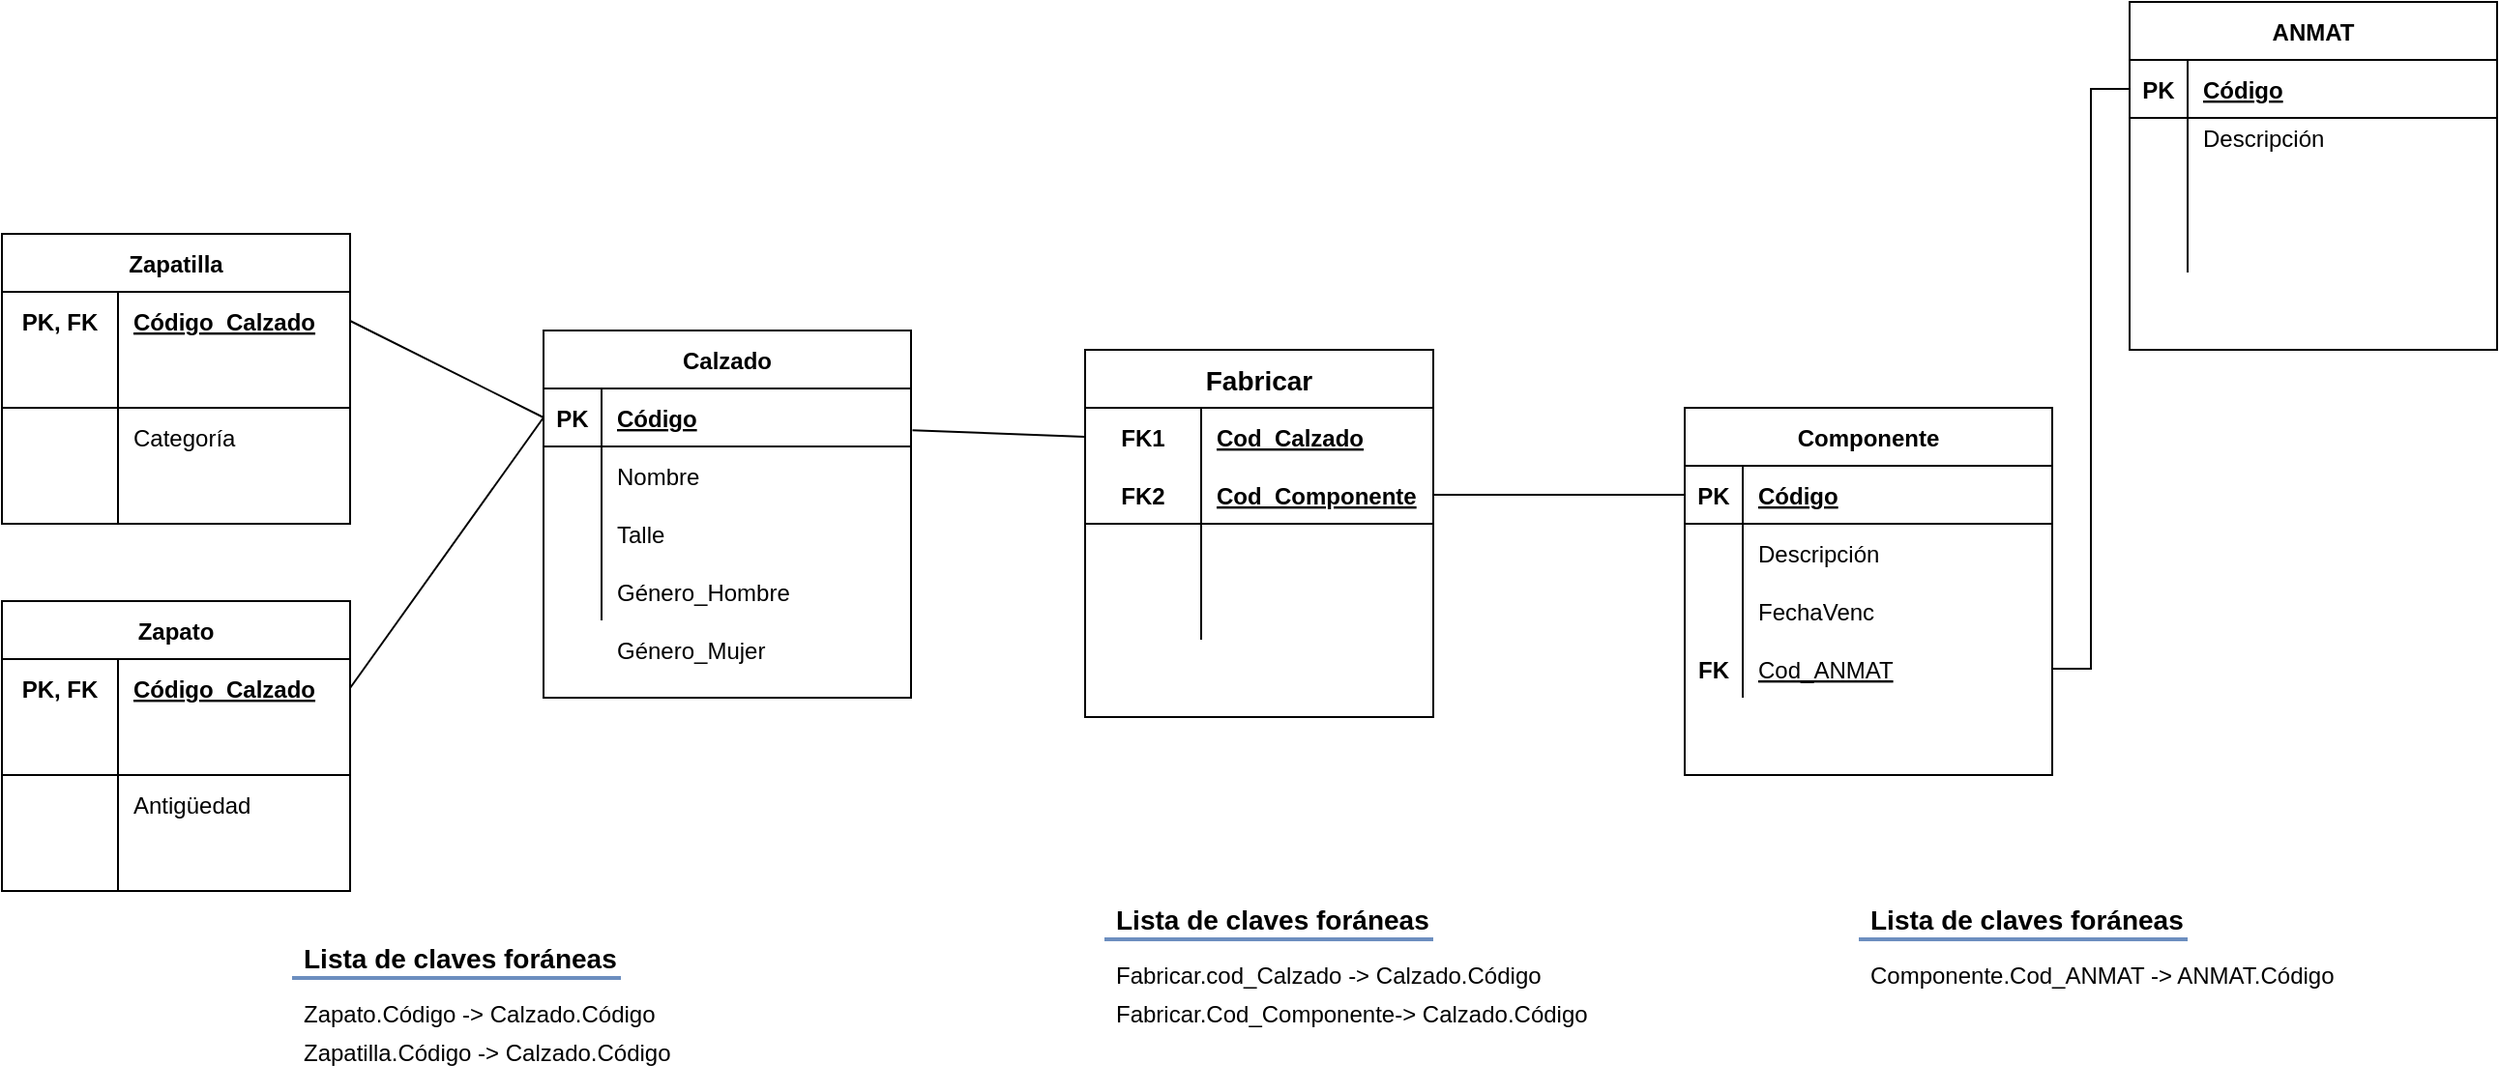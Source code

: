 <mxfile version="20.2.7" type="github">
  <diagram id="R2lEEEUBdFMjLlhIrx00" name="Page-1">
    <mxGraphModel dx="2347" dy="1902" grid="1" gridSize="10" guides="1" tooltips="1" connect="1" arrows="1" fold="1" page="1" pageScale="1" pageWidth="850" pageHeight="1100" math="0" shadow="0" extFonts="Permanent Marker^https://fonts.googleapis.com/css?family=Permanent+Marker">
      <root>
        <mxCell id="0" />
        <mxCell id="1" parent="0" />
        <mxCell id="0xZPtK9EtFl4dpus5Aa1-1" value="Calzado" style="shape=table;startSize=30;container=1;collapsible=1;childLayout=tableLayout;fixedRows=1;rowLines=0;fontStyle=1;align=center;resizeLast=1;" vertex="1" parent="1">
          <mxGeometry x="100" y="80" width="190" height="190" as="geometry">
            <mxRectangle x="100" y="80" width="90" height="30" as="alternateBounds" />
          </mxGeometry>
        </mxCell>
        <mxCell id="0xZPtK9EtFl4dpus5Aa1-2" value="" style="shape=tableRow;horizontal=0;startSize=0;swimlaneHead=0;swimlaneBody=0;fillColor=none;collapsible=0;dropTarget=0;points=[[0,0.5],[1,0.5]];portConstraint=eastwest;top=0;left=0;right=0;bottom=1;" vertex="1" parent="0xZPtK9EtFl4dpus5Aa1-1">
          <mxGeometry y="30" width="190" height="30" as="geometry" />
        </mxCell>
        <mxCell id="0xZPtK9EtFl4dpus5Aa1-3" value="PK" style="shape=partialRectangle;connectable=0;fillColor=none;top=0;left=0;bottom=0;right=0;fontStyle=1;overflow=hidden;" vertex="1" parent="0xZPtK9EtFl4dpus5Aa1-2">
          <mxGeometry width="30" height="30" as="geometry">
            <mxRectangle width="30" height="30" as="alternateBounds" />
          </mxGeometry>
        </mxCell>
        <mxCell id="0xZPtK9EtFl4dpus5Aa1-4" value="Código" style="shape=partialRectangle;connectable=0;fillColor=none;top=0;left=0;bottom=0;right=0;align=left;spacingLeft=6;fontStyle=5;overflow=hidden;" vertex="1" parent="0xZPtK9EtFl4dpus5Aa1-2">
          <mxGeometry x="30" width="160" height="30" as="geometry">
            <mxRectangle width="160" height="30" as="alternateBounds" />
          </mxGeometry>
        </mxCell>
        <mxCell id="0xZPtK9EtFl4dpus5Aa1-5" value="" style="shape=tableRow;horizontal=0;startSize=0;swimlaneHead=0;swimlaneBody=0;fillColor=none;collapsible=0;dropTarget=0;points=[[0,0.5],[1,0.5]];portConstraint=eastwest;top=0;left=0;right=0;bottom=0;" vertex="1" parent="0xZPtK9EtFl4dpus5Aa1-1">
          <mxGeometry y="60" width="190" height="30" as="geometry" />
        </mxCell>
        <mxCell id="0xZPtK9EtFl4dpus5Aa1-6" value="" style="shape=partialRectangle;connectable=0;fillColor=none;top=0;left=0;bottom=0;right=0;editable=1;overflow=hidden;" vertex="1" parent="0xZPtK9EtFl4dpus5Aa1-5">
          <mxGeometry width="30" height="30" as="geometry">
            <mxRectangle width="30" height="30" as="alternateBounds" />
          </mxGeometry>
        </mxCell>
        <mxCell id="0xZPtK9EtFl4dpus5Aa1-7" value="Nombre" style="shape=partialRectangle;connectable=0;fillColor=none;top=0;left=0;bottom=0;right=0;align=left;spacingLeft=6;overflow=hidden;" vertex="1" parent="0xZPtK9EtFl4dpus5Aa1-5">
          <mxGeometry x="30" width="160" height="30" as="geometry">
            <mxRectangle width="160" height="30" as="alternateBounds" />
          </mxGeometry>
        </mxCell>
        <mxCell id="0xZPtK9EtFl4dpus5Aa1-8" value="" style="shape=tableRow;horizontal=0;startSize=0;swimlaneHead=0;swimlaneBody=0;fillColor=none;collapsible=0;dropTarget=0;points=[[0,0.5],[1,0.5]];portConstraint=eastwest;top=0;left=0;right=0;bottom=0;" vertex="1" parent="0xZPtK9EtFl4dpus5Aa1-1">
          <mxGeometry y="90" width="190" height="30" as="geometry" />
        </mxCell>
        <mxCell id="0xZPtK9EtFl4dpus5Aa1-9" value="" style="shape=partialRectangle;connectable=0;fillColor=none;top=0;left=0;bottom=0;right=0;editable=1;overflow=hidden;" vertex="1" parent="0xZPtK9EtFl4dpus5Aa1-8">
          <mxGeometry width="30" height="30" as="geometry">
            <mxRectangle width="30" height="30" as="alternateBounds" />
          </mxGeometry>
        </mxCell>
        <mxCell id="0xZPtK9EtFl4dpus5Aa1-10" value="Talle" style="shape=partialRectangle;connectable=0;fillColor=none;top=0;left=0;bottom=0;right=0;align=left;spacingLeft=6;overflow=hidden;" vertex="1" parent="0xZPtK9EtFl4dpus5Aa1-8">
          <mxGeometry x="30" width="160" height="30" as="geometry">
            <mxRectangle width="160" height="30" as="alternateBounds" />
          </mxGeometry>
        </mxCell>
        <mxCell id="0xZPtK9EtFl4dpus5Aa1-11" value="" style="shape=tableRow;horizontal=0;startSize=0;swimlaneHead=0;swimlaneBody=0;fillColor=none;collapsible=0;dropTarget=0;points=[[0,0.5],[1,0.5]];portConstraint=eastwest;top=0;left=0;right=0;bottom=0;" vertex="1" parent="0xZPtK9EtFl4dpus5Aa1-1">
          <mxGeometry y="120" width="190" height="30" as="geometry" />
        </mxCell>
        <mxCell id="0xZPtK9EtFl4dpus5Aa1-12" value="" style="shape=partialRectangle;connectable=0;fillColor=none;top=0;left=0;bottom=0;right=0;editable=1;overflow=hidden;" vertex="1" parent="0xZPtK9EtFl4dpus5Aa1-11">
          <mxGeometry width="30" height="30" as="geometry">
            <mxRectangle width="30" height="30" as="alternateBounds" />
          </mxGeometry>
        </mxCell>
        <mxCell id="0xZPtK9EtFl4dpus5Aa1-13" value="Género_Hombre" style="shape=partialRectangle;connectable=0;fillColor=none;top=0;left=0;bottom=0;right=0;align=left;spacingLeft=6;overflow=hidden;" vertex="1" parent="0xZPtK9EtFl4dpus5Aa1-11">
          <mxGeometry x="30" width="160" height="30" as="geometry">
            <mxRectangle width="160" height="30" as="alternateBounds" />
          </mxGeometry>
        </mxCell>
        <mxCell id="0xZPtK9EtFl4dpus5Aa1-14" value="Género_Mujer" style="shape=partialRectangle;connectable=0;fillColor=none;top=0;left=0;bottom=0;right=0;align=left;spacingLeft=6;overflow=hidden;" vertex="1" parent="1">
          <mxGeometry x="130" y="230" width="160" height="30" as="geometry">
            <mxRectangle width="160" height="30" as="alternateBounds" />
          </mxGeometry>
        </mxCell>
        <mxCell id="0xZPtK9EtFl4dpus5Aa1-15" value="Zapato" style="shape=table;startSize=30;container=1;collapsible=1;childLayout=tableLayout;fixedRows=1;rowLines=0;fontStyle=1;align=center;resizeLast=1;" vertex="1" parent="1">
          <mxGeometry x="-180" y="220" width="180" height="150" as="geometry" />
        </mxCell>
        <mxCell id="0xZPtK9EtFl4dpus5Aa1-16" value="" style="shape=tableRow;horizontal=0;startSize=0;swimlaneHead=0;swimlaneBody=0;fillColor=none;collapsible=0;dropTarget=0;points=[[0,0.5],[1,0.5]];portConstraint=eastwest;top=0;left=0;right=0;bottom=0;" vertex="1" parent="0xZPtK9EtFl4dpus5Aa1-15">
          <mxGeometry y="30" width="180" height="30" as="geometry" />
        </mxCell>
        <mxCell id="0xZPtK9EtFl4dpus5Aa1-17" value="PK, FK" style="shape=partialRectangle;connectable=0;fillColor=none;top=0;left=0;bottom=0;right=0;fontStyle=1;overflow=hidden;" vertex="1" parent="0xZPtK9EtFl4dpus5Aa1-16">
          <mxGeometry width="60" height="30" as="geometry">
            <mxRectangle width="60" height="30" as="alternateBounds" />
          </mxGeometry>
        </mxCell>
        <mxCell id="0xZPtK9EtFl4dpus5Aa1-18" value="Código_Calzado" style="shape=partialRectangle;connectable=0;fillColor=none;top=0;left=0;bottom=0;right=0;align=left;spacingLeft=6;fontStyle=5;overflow=hidden;" vertex="1" parent="0xZPtK9EtFl4dpus5Aa1-16">
          <mxGeometry x="60" width="120" height="30" as="geometry">
            <mxRectangle width="120" height="30" as="alternateBounds" />
          </mxGeometry>
        </mxCell>
        <mxCell id="0xZPtK9EtFl4dpus5Aa1-19" value="" style="shape=tableRow;horizontal=0;startSize=0;swimlaneHead=0;swimlaneBody=0;fillColor=none;collapsible=0;dropTarget=0;points=[[0,0.5],[1,0.5]];portConstraint=eastwest;top=0;left=0;right=0;bottom=1;" vertex="1" parent="0xZPtK9EtFl4dpus5Aa1-15">
          <mxGeometry y="60" width="180" height="30" as="geometry" />
        </mxCell>
        <mxCell id="0xZPtK9EtFl4dpus5Aa1-20" value="" style="shape=partialRectangle;connectable=0;fillColor=none;top=0;left=0;bottom=0;right=0;fontStyle=1;overflow=hidden;" vertex="1" parent="0xZPtK9EtFl4dpus5Aa1-19">
          <mxGeometry width="60" height="30" as="geometry">
            <mxRectangle width="60" height="30" as="alternateBounds" />
          </mxGeometry>
        </mxCell>
        <mxCell id="0xZPtK9EtFl4dpus5Aa1-21" value="" style="shape=partialRectangle;connectable=0;fillColor=none;top=0;left=0;bottom=0;right=0;align=left;spacingLeft=6;fontStyle=5;overflow=hidden;" vertex="1" parent="0xZPtK9EtFl4dpus5Aa1-19">
          <mxGeometry x="60" width="120" height="30" as="geometry">
            <mxRectangle width="120" height="30" as="alternateBounds" />
          </mxGeometry>
        </mxCell>
        <mxCell id="0xZPtK9EtFl4dpus5Aa1-22" value="" style="shape=tableRow;horizontal=0;startSize=0;swimlaneHead=0;swimlaneBody=0;fillColor=none;collapsible=0;dropTarget=0;points=[[0,0.5],[1,0.5]];portConstraint=eastwest;top=0;left=0;right=0;bottom=0;" vertex="1" parent="0xZPtK9EtFl4dpus5Aa1-15">
          <mxGeometry y="90" width="180" height="30" as="geometry" />
        </mxCell>
        <mxCell id="0xZPtK9EtFl4dpus5Aa1-23" value="" style="shape=partialRectangle;connectable=0;fillColor=none;top=0;left=0;bottom=0;right=0;editable=1;overflow=hidden;" vertex="1" parent="0xZPtK9EtFl4dpus5Aa1-22">
          <mxGeometry width="60" height="30" as="geometry">
            <mxRectangle width="60" height="30" as="alternateBounds" />
          </mxGeometry>
        </mxCell>
        <mxCell id="0xZPtK9EtFl4dpus5Aa1-24" value="Antigüedad" style="shape=partialRectangle;connectable=0;fillColor=none;top=0;left=0;bottom=0;right=0;align=left;spacingLeft=6;overflow=hidden;" vertex="1" parent="0xZPtK9EtFl4dpus5Aa1-22">
          <mxGeometry x="60" width="120" height="30" as="geometry">
            <mxRectangle width="120" height="30" as="alternateBounds" />
          </mxGeometry>
        </mxCell>
        <mxCell id="0xZPtK9EtFl4dpus5Aa1-25" value="" style="shape=tableRow;horizontal=0;startSize=0;swimlaneHead=0;swimlaneBody=0;fillColor=none;collapsible=0;dropTarget=0;points=[[0,0.5],[1,0.5]];portConstraint=eastwest;top=0;left=0;right=0;bottom=0;" vertex="1" parent="0xZPtK9EtFl4dpus5Aa1-15">
          <mxGeometry y="120" width="180" height="30" as="geometry" />
        </mxCell>
        <mxCell id="0xZPtK9EtFl4dpus5Aa1-26" value="" style="shape=partialRectangle;connectable=0;fillColor=none;top=0;left=0;bottom=0;right=0;editable=1;overflow=hidden;" vertex="1" parent="0xZPtK9EtFl4dpus5Aa1-25">
          <mxGeometry width="60" height="30" as="geometry">
            <mxRectangle width="60" height="30" as="alternateBounds" />
          </mxGeometry>
        </mxCell>
        <mxCell id="0xZPtK9EtFl4dpus5Aa1-27" value="" style="shape=partialRectangle;connectable=0;fillColor=none;top=0;left=0;bottom=0;right=0;align=left;spacingLeft=6;overflow=hidden;" vertex="1" parent="0xZPtK9EtFl4dpus5Aa1-25">
          <mxGeometry x="60" width="120" height="30" as="geometry">
            <mxRectangle width="120" height="30" as="alternateBounds" />
          </mxGeometry>
        </mxCell>
        <mxCell id="0xZPtK9EtFl4dpus5Aa1-28" value="Zapatilla" style="shape=table;startSize=30;container=1;collapsible=1;childLayout=tableLayout;fixedRows=1;rowLines=0;fontStyle=1;align=center;resizeLast=1;" vertex="1" parent="1">
          <mxGeometry x="-180" y="30" width="180" height="150" as="geometry" />
        </mxCell>
        <mxCell id="0xZPtK9EtFl4dpus5Aa1-29" value="" style="shape=tableRow;horizontal=0;startSize=0;swimlaneHead=0;swimlaneBody=0;fillColor=none;collapsible=0;dropTarget=0;points=[[0,0.5],[1,0.5]];portConstraint=eastwest;top=0;left=0;right=0;bottom=0;" vertex="1" parent="0xZPtK9EtFl4dpus5Aa1-28">
          <mxGeometry y="30" width="180" height="30" as="geometry" />
        </mxCell>
        <mxCell id="0xZPtK9EtFl4dpus5Aa1-30" value="PK, FK" style="shape=partialRectangle;connectable=0;fillColor=none;top=0;left=0;bottom=0;right=0;fontStyle=1;overflow=hidden;" vertex="1" parent="0xZPtK9EtFl4dpus5Aa1-29">
          <mxGeometry width="60" height="30" as="geometry">
            <mxRectangle width="60" height="30" as="alternateBounds" />
          </mxGeometry>
        </mxCell>
        <mxCell id="0xZPtK9EtFl4dpus5Aa1-31" value="Código_Calzado" style="shape=partialRectangle;connectable=0;fillColor=none;top=0;left=0;bottom=0;right=0;align=left;spacingLeft=6;fontStyle=5;overflow=hidden;" vertex="1" parent="0xZPtK9EtFl4dpus5Aa1-29">
          <mxGeometry x="60" width="120" height="30" as="geometry">
            <mxRectangle width="120" height="30" as="alternateBounds" />
          </mxGeometry>
        </mxCell>
        <mxCell id="0xZPtK9EtFl4dpus5Aa1-32" value="" style="shape=tableRow;horizontal=0;startSize=0;swimlaneHead=0;swimlaneBody=0;fillColor=none;collapsible=0;dropTarget=0;points=[[0,0.5],[1,0.5]];portConstraint=eastwest;top=0;left=0;right=0;bottom=1;" vertex="1" parent="0xZPtK9EtFl4dpus5Aa1-28">
          <mxGeometry y="60" width="180" height="30" as="geometry" />
        </mxCell>
        <mxCell id="0xZPtK9EtFl4dpus5Aa1-33" value="" style="shape=partialRectangle;connectable=0;fillColor=none;top=0;left=0;bottom=0;right=0;fontStyle=1;overflow=hidden;" vertex="1" parent="0xZPtK9EtFl4dpus5Aa1-32">
          <mxGeometry width="60" height="30" as="geometry">
            <mxRectangle width="60" height="30" as="alternateBounds" />
          </mxGeometry>
        </mxCell>
        <mxCell id="0xZPtK9EtFl4dpus5Aa1-34" value="" style="shape=partialRectangle;connectable=0;fillColor=none;top=0;left=0;bottom=0;right=0;align=left;spacingLeft=6;fontStyle=5;overflow=hidden;" vertex="1" parent="0xZPtK9EtFl4dpus5Aa1-32">
          <mxGeometry x="60" width="120" height="30" as="geometry">
            <mxRectangle width="120" height="30" as="alternateBounds" />
          </mxGeometry>
        </mxCell>
        <mxCell id="0xZPtK9EtFl4dpus5Aa1-35" value="" style="shape=tableRow;horizontal=0;startSize=0;swimlaneHead=0;swimlaneBody=0;fillColor=none;collapsible=0;dropTarget=0;points=[[0,0.5],[1,0.5]];portConstraint=eastwest;top=0;left=0;right=0;bottom=0;" vertex="1" parent="0xZPtK9EtFl4dpus5Aa1-28">
          <mxGeometry y="90" width="180" height="30" as="geometry" />
        </mxCell>
        <mxCell id="0xZPtK9EtFl4dpus5Aa1-36" value="" style="shape=partialRectangle;connectable=0;fillColor=none;top=0;left=0;bottom=0;right=0;editable=1;overflow=hidden;" vertex="1" parent="0xZPtK9EtFl4dpus5Aa1-35">
          <mxGeometry width="60" height="30" as="geometry">
            <mxRectangle width="60" height="30" as="alternateBounds" />
          </mxGeometry>
        </mxCell>
        <mxCell id="0xZPtK9EtFl4dpus5Aa1-37" value="Categoría" style="shape=partialRectangle;connectable=0;fillColor=none;top=0;left=0;bottom=0;right=0;align=left;spacingLeft=6;overflow=hidden;" vertex="1" parent="0xZPtK9EtFl4dpus5Aa1-35">
          <mxGeometry x="60" width="120" height="30" as="geometry">
            <mxRectangle width="120" height="30" as="alternateBounds" />
          </mxGeometry>
        </mxCell>
        <mxCell id="0xZPtK9EtFl4dpus5Aa1-38" value="" style="shape=tableRow;horizontal=0;startSize=0;swimlaneHead=0;swimlaneBody=0;fillColor=none;collapsible=0;dropTarget=0;points=[[0,0.5],[1,0.5]];portConstraint=eastwest;top=0;left=0;right=0;bottom=0;" vertex="1" parent="0xZPtK9EtFl4dpus5Aa1-28">
          <mxGeometry y="120" width="180" height="30" as="geometry" />
        </mxCell>
        <mxCell id="0xZPtK9EtFl4dpus5Aa1-39" value="" style="shape=partialRectangle;connectable=0;fillColor=none;top=0;left=0;bottom=0;right=0;editable=1;overflow=hidden;" vertex="1" parent="0xZPtK9EtFl4dpus5Aa1-38">
          <mxGeometry width="60" height="30" as="geometry">
            <mxRectangle width="60" height="30" as="alternateBounds" />
          </mxGeometry>
        </mxCell>
        <mxCell id="0xZPtK9EtFl4dpus5Aa1-40" value="" style="shape=partialRectangle;connectable=0;fillColor=none;top=0;left=0;bottom=0;right=0;align=left;spacingLeft=6;overflow=hidden;" vertex="1" parent="0xZPtK9EtFl4dpus5Aa1-38">
          <mxGeometry x="60" width="120" height="30" as="geometry">
            <mxRectangle width="120" height="30" as="alternateBounds" />
          </mxGeometry>
        </mxCell>
        <mxCell id="0xZPtK9EtFl4dpus5Aa1-41" value="" style="endArrow=none;html=1;rounded=0;entryX=1;entryY=0.5;entryDx=0;entryDy=0;exitX=0;exitY=0.5;exitDx=0;exitDy=0;" edge="1" parent="1" source="0xZPtK9EtFl4dpus5Aa1-2" target="0xZPtK9EtFl4dpus5Aa1-29">
          <mxGeometry width="50" height="50" relative="1" as="geometry">
            <mxPoint x="30" y="380" as="sourcePoint" />
            <mxPoint x="80" y="330" as="targetPoint" />
          </mxGeometry>
        </mxCell>
        <mxCell id="0xZPtK9EtFl4dpus5Aa1-42" value="" style="endArrow=none;html=1;rounded=0;entryX=1;entryY=0.5;entryDx=0;entryDy=0;exitX=0;exitY=0.5;exitDx=0;exitDy=0;" edge="1" parent="1" source="0xZPtK9EtFl4dpus5Aa1-2" target="0xZPtK9EtFl4dpus5Aa1-16">
          <mxGeometry width="50" height="50" relative="1" as="geometry">
            <mxPoint x="110" y="135" as="sourcePoint" />
            <mxPoint x="10" y="175" as="targetPoint" />
          </mxGeometry>
        </mxCell>
        <mxCell id="0xZPtK9EtFl4dpus5Aa1-45" value="Lista de claves foráneas" style="text;strokeColor=none;fillColor=none;spacingLeft=4;spacingRight=4;overflow=hidden;rotatable=0;points=[[0,0.5],[1,0.5]];portConstraint=eastwest;fontSize=14;fontStyle=1" vertex="1" parent="1">
          <mxGeometry x="-30" y="390" width="175" height="30" as="geometry" />
        </mxCell>
        <mxCell id="0xZPtK9EtFl4dpus5Aa1-46" value="Zapato.Código -&gt; Calzado.Código" style="text;strokeColor=none;fillColor=none;spacingLeft=4;spacingRight=4;overflow=hidden;rotatable=0;points=[[0,0.5],[1,0.5]];portConstraint=eastwest;fontSize=12;" vertex="1" parent="1">
          <mxGeometry x="-30" y="420" width="200" height="30" as="geometry" />
        </mxCell>
        <mxCell id="0xZPtK9EtFl4dpus5Aa1-47" value="" style="line;strokeWidth=2;rotatable=0;dashed=0;labelPosition=right;align=left;verticalAlign=middle;spacingTop=0;spacingLeft=6;points=[];portConstraint=eastwest;fontSize=14;fillColor=#dae8fc;strokeColor=#6c8ebf;" vertex="1" parent="1">
          <mxGeometry x="-30" y="410" width="170" height="10" as="geometry" />
        </mxCell>
        <mxCell id="0xZPtK9EtFl4dpus5Aa1-48" value="Zapatilla.Código -&gt; Calzado.Código" style="text;strokeColor=none;fillColor=none;spacingLeft=4;spacingRight=4;overflow=hidden;rotatable=0;points=[[0,0.5],[1,0.5]];portConstraint=eastwest;fontSize=12;" vertex="1" parent="1">
          <mxGeometry x="-30" y="440" width="250" height="30" as="geometry" />
        </mxCell>
        <mxCell id="0xZPtK9EtFl4dpus5Aa1-49" value="Componente" style="shape=table;startSize=30;container=1;collapsible=1;childLayout=tableLayout;fixedRows=1;rowLines=0;fontStyle=1;align=center;resizeLast=1;" vertex="1" parent="1">
          <mxGeometry x="690" y="120" width="190" height="190" as="geometry">
            <mxRectangle x="100" y="80" width="90" height="30" as="alternateBounds" />
          </mxGeometry>
        </mxCell>
        <mxCell id="0xZPtK9EtFl4dpus5Aa1-50" value="" style="shape=tableRow;horizontal=0;startSize=0;swimlaneHead=0;swimlaneBody=0;fillColor=none;collapsible=0;dropTarget=0;points=[[0,0.5],[1,0.5]];portConstraint=eastwest;top=0;left=0;right=0;bottom=1;" vertex="1" parent="0xZPtK9EtFl4dpus5Aa1-49">
          <mxGeometry y="30" width="190" height="30" as="geometry" />
        </mxCell>
        <mxCell id="0xZPtK9EtFl4dpus5Aa1-51" value="PK" style="shape=partialRectangle;connectable=0;fillColor=none;top=0;left=0;bottom=0;right=0;fontStyle=1;overflow=hidden;" vertex="1" parent="0xZPtK9EtFl4dpus5Aa1-50">
          <mxGeometry width="30" height="30" as="geometry">
            <mxRectangle width="30" height="30" as="alternateBounds" />
          </mxGeometry>
        </mxCell>
        <mxCell id="0xZPtK9EtFl4dpus5Aa1-52" value="Código" style="shape=partialRectangle;connectable=0;fillColor=none;top=0;left=0;bottom=0;right=0;align=left;spacingLeft=6;fontStyle=5;overflow=hidden;" vertex="1" parent="0xZPtK9EtFl4dpus5Aa1-50">
          <mxGeometry x="30" width="160" height="30" as="geometry">
            <mxRectangle width="160" height="30" as="alternateBounds" />
          </mxGeometry>
        </mxCell>
        <mxCell id="0xZPtK9EtFl4dpus5Aa1-53" value="" style="shape=tableRow;horizontal=0;startSize=0;swimlaneHead=0;swimlaneBody=0;fillColor=none;collapsible=0;dropTarget=0;points=[[0,0.5],[1,0.5]];portConstraint=eastwest;top=0;left=0;right=0;bottom=0;" vertex="1" parent="0xZPtK9EtFl4dpus5Aa1-49">
          <mxGeometry y="60" width="190" height="30" as="geometry" />
        </mxCell>
        <mxCell id="0xZPtK9EtFl4dpus5Aa1-54" value="" style="shape=partialRectangle;connectable=0;fillColor=none;top=0;left=0;bottom=0;right=0;editable=1;overflow=hidden;" vertex="1" parent="0xZPtK9EtFl4dpus5Aa1-53">
          <mxGeometry width="30" height="30" as="geometry">
            <mxRectangle width="30" height="30" as="alternateBounds" />
          </mxGeometry>
        </mxCell>
        <mxCell id="0xZPtK9EtFl4dpus5Aa1-55" value="Descripción" style="shape=partialRectangle;connectable=0;fillColor=none;top=0;left=0;bottom=0;right=0;align=left;spacingLeft=6;overflow=hidden;" vertex="1" parent="0xZPtK9EtFl4dpus5Aa1-53">
          <mxGeometry x="30" width="160" height="30" as="geometry">
            <mxRectangle width="160" height="30" as="alternateBounds" />
          </mxGeometry>
        </mxCell>
        <mxCell id="0xZPtK9EtFl4dpus5Aa1-56" value="" style="shape=tableRow;horizontal=0;startSize=0;swimlaneHead=0;swimlaneBody=0;fillColor=none;collapsible=0;dropTarget=0;points=[[0,0.5],[1,0.5]];portConstraint=eastwest;top=0;left=0;right=0;bottom=0;" vertex="1" parent="0xZPtK9EtFl4dpus5Aa1-49">
          <mxGeometry y="90" width="190" height="30" as="geometry" />
        </mxCell>
        <mxCell id="0xZPtK9EtFl4dpus5Aa1-57" value="" style="shape=partialRectangle;connectable=0;fillColor=none;top=0;left=0;bottom=0;right=0;editable=1;overflow=hidden;" vertex="1" parent="0xZPtK9EtFl4dpus5Aa1-56">
          <mxGeometry width="30" height="30" as="geometry">
            <mxRectangle width="30" height="30" as="alternateBounds" />
          </mxGeometry>
        </mxCell>
        <mxCell id="0xZPtK9EtFl4dpus5Aa1-58" value="FechaVenc" style="shape=partialRectangle;connectable=0;fillColor=none;top=0;left=0;bottom=0;right=0;align=left;spacingLeft=6;overflow=hidden;" vertex="1" parent="0xZPtK9EtFl4dpus5Aa1-56">
          <mxGeometry x="30" width="160" height="30" as="geometry">
            <mxRectangle width="160" height="30" as="alternateBounds" />
          </mxGeometry>
        </mxCell>
        <mxCell id="0xZPtK9EtFl4dpus5Aa1-59" value="" style="shape=tableRow;horizontal=0;startSize=0;swimlaneHead=0;swimlaneBody=0;fillColor=none;collapsible=0;dropTarget=0;points=[[0,0.5],[1,0.5]];portConstraint=eastwest;top=0;left=0;right=0;bottom=0;" vertex="1" parent="0xZPtK9EtFl4dpus5Aa1-49">
          <mxGeometry y="120" width="190" height="30" as="geometry" />
        </mxCell>
        <mxCell id="0xZPtK9EtFl4dpus5Aa1-60" value="" style="shape=partialRectangle;connectable=0;fillColor=none;top=0;left=0;bottom=0;right=0;editable=1;overflow=hidden;" vertex="1" parent="0xZPtK9EtFl4dpus5Aa1-59">
          <mxGeometry width="30" height="30" as="geometry">
            <mxRectangle width="30" height="30" as="alternateBounds" />
          </mxGeometry>
        </mxCell>
        <mxCell id="0xZPtK9EtFl4dpus5Aa1-61" value="Cod_ANMAT" style="shape=partialRectangle;connectable=0;fillColor=none;top=0;left=0;bottom=0;right=0;align=left;spacingLeft=6;overflow=hidden;fontStyle=4" vertex="1" parent="0xZPtK9EtFl4dpus5Aa1-59">
          <mxGeometry x="30" width="160" height="30" as="geometry">
            <mxRectangle width="160" height="30" as="alternateBounds" />
          </mxGeometry>
        </mxCell>
        <mxCell id="0xZPtK9EtFl4dpus5Aa1-75" value="Fabricar" style="shape=table;startSize=30;container=1;collapsible=1;childLayout=tableLayout;fixedRows=1;rowLines=0;fontStyle=1;align=center;resizeLast=1;fontSize=14;strokeWidth=1;" vertex="1" parent="1">
          <mxGeometry x="380" y="90" width="180" height="190" as="geometry" />
        </mxCell>
        <mxCell id="0xZPtK9EtFl4dpus5Aa1-76" value="" style="shape=tableRow;horizontal=0;startSize=0;swimlaneHead=0;swimlaneBody=0;fillColor=none;collapsible=0;dropTarget=0;points=[[0,0.5],[1,0.5]];portConstraint=eastwest;top=0;left=0;right=0;bottom=0;fontSize=14;strokeWidth=1;" vertex="1" parent="0xZPtK9EtFl4dpus5Aa1-75">
          <mxGeometry y="30" width="180" height="30" as="geometry" />
        </mxCell>
        <mxCell id="0xZPtK9EtFl4dpus5Aa1-77" value="FK1" style="shape=partialRectangle;connectable=0;fillColor=none;top=0;left=0;bottom=0;right=0;fontStyle=1;overflow=hidden;fontSize=12;strokeWidth=1;" vertex="1" parent="0xZPtK9EtFl4dpus5Aa1-76">
          <mxGeometry width="60" height="30" as="geometry">
            <mxRectangle width="60" height="30" as="alternateBounds" />
          </mxGeometry>
        </mxCell>
        <mxCell id="0xZPtK9EtFl4dpus5Aa1-78" value="Cod_Calzado" style="shape=partialRectangle;connectable=0;fillColor=none;top=0;left=0;bottom=0;right=0;align=left;spacingLeft=6;fontStyle=5;overflow=hidden;fontSize=12;strokeWidth=1;" vertex="1" parent="0xZPtK9EtFl4dpus5Aa1-76">
          <mxGeometry x="60" width="120" height="30" as="geometry">
            <mxRectangle width="120" height="30" as="alternateBounds" />
          </mxGeometry>
        </mxCell>
        <mxCell id="0xZPtK9EtFl4dpus5Aa1-79" value="" style="shape=tableRow;horizontal=0;startSize=0;swimlaneHead=0;swimlaneBody=0;fillColor=none;collapsible=0;dropTarget=0;points=[[0,0.5],[1,0.5]];portConstraint=eastwest;top=0;left=0;right=0;bottom=1;fontSize=14;strokeWidth=1;" vertex="1" parent="0xZPtK9EtFl4dpus5Aa1-75">
          <mxGeometry y="60" width="180" height="30" as="geometry" />
        </mxCell>
        <mxCell id="0xZPtK9EtFl4dpus5Aa1-80" value="FK2" style="shape=partialRectangle;connectable=0;fillColor=none;top=0;left=0;bottom=0;right=0;fontStyle=1;overflow=hidden;fontSize=12;strokeWidth=1;" vertex="1" parent="0xZPtK9EtFl4dpus5Aa1-79">
          <mxGeometry width="60" height="30" as="geometry">
            <mxRectangle width="60" height="30" as="alternateBounds" />
          </mxGeometry>
        </mxCell>
        <mxCell id="0xZPtK9EtFl4dpus5Aa1-81" value="Cod_Componente" style="shape=partialRectangle;connectable=0;fillColor=none;top=0;left=0;bottom=0;right=0;align=left;spacingLeft=6;fontStyle=5;overflow=hidden;fontSize=12;strokeWidth=1;" vertex="1" parent="0xZPtK9EtFl4dpus5Aa1-79">
          <mxGeometry x="60" width="120" height="30" as="geometry">
            <mxRectangle width="120" height="30" as="alternateBounds" />
          </mxGeometry>
        </mxCell>
        <mxCell id="0xZPtK9EtFl4dpus5Aa1-82" value="" style="shape=tableRow;horizontal=0;startSize=0;swimlaneHead=0;swimlaneBody=0;fillColor=none;collapsible=0;dropTarget=0;points=[[0,0.5],[1,0.5]];portConstraint=eastwest;top=0;left=0;right=0;bottom=0;fontSize=14;strokeWidth=1;" vertex="1" parent="0xZPtK9EtFl4dpus5Aa1-75">
          <mxGeometry y="90" width="180" height="30" as="geometry" />
        </mxCell>
        <mxCell id="0xZPtK9EtFl4dpus5Aa1-83" value="" style="shape=partialRectangle;connectable=0;fillColor=none;top=0;left=0;bottom=0;right=0;editable=1;overflow=hidden;fontSize=14;strokeWidth=1;" vertex="1" parent="0xZPtK9EtFl4dpus5Aa1-82">
          <mxGeometry width="60" height="30" as="geometry">
            <mxRectangle width="60" height="30" as="alternateBounds" />
          </mxGeometry>
        </mxCell>
        <mxCell id="0xZPtK9EtFl4dpus5Aa1-84" value="" style="shape=partialRectangle;connectable=0;fillColor=none;top=0;left=0;bottom=0;right=0;align=left;spacingLeft=6;overflow=hidden;fontSize=12;strokeWidth=1;" vertex="1" parent="0xZPtK9EtFl4dpus5Aa1-82">
          <mxGeometry x="60" width="120" height="30" as="geometry">
            <mxRectangle width="120" height="30" as="alternateBounds" />
          </mxGeometry>
        </mxCell>
        <mxCell id="0xZPtK9EtFl4dpus5Aa1-85" value="" style="shape=tableRow;horizontal=0;startSize=0;swimlaneHead=0;swimlaneBody=0;fillColor=none;collapsible=0;dropTarget=0;points=[[0,0.5],[1,0.5]];portConstraint=eastwest;top=0;left=0;right=0;bottom=0;fontSize=14;strokeWidth=1;" vertex="1" parent="0xZPtK9EtFl4dpus5Aa1-75">
          <mxGeometry y="120" width="180" height="30" as="geometry" />
        </mxCell>
        <mxCell id="0xZPtK9EtFl4dpus5Aa1-86" value="" style="shape=partialRectangle;connectable=0;fillColor=none;top=0;left=0;bottom=0;right=0;editable=1;overflow=hidden;fontSize=14;strokeWidth=1;" vertex="1" parent="0xZPtK9EtFl4dpus5Aa1-85">
          <mxGeometry width="60" height="30" as="geometry">
            <mxRectangle width="60" height="30" as="alternateBounds" />
          </mxGeometry>
        </mxCell>
        <mxCell id="0xZPtK9EtFl4dpus5Aa1-87" value="" style="shape=partialRectangle;connectable=0;fillColor=none;top=0;left=0;bottom=0;right=0;align=left;spacingLeft=6;overflow=hidden;fontSize=12;strokeWidth=1;" vertex="1" parent="0xZPtK9EtFl4dpus5Aa1-85">
          <mxGeometry x="60" width="120" height="30" as="geometry">
            <mxRectangle width="120" height="30" as="alternateBounds" />
          </mxGeometry>
        </mxCell>
        <mxCell id="0xZPtK9EtFl4dpus5Aa1-91" value="" style="endArrow=none;html=1;rounded=0;fontSize=12;strokeWidth=1;exitX=1;exitY=0.5;exitDx=0;exitDy=0;entryX=0;entryY=0.5;entryDx=0;entryDy=0;" edge="1" parent="1" source="0xZPtK9EtFl4dpus5Aa1-79" target="0xZPtK9EtFl4dpus5Aa1-50">
          <mxGeometry width="50" height="50" relative="1" as="geometry">
            <mxPoint x="560" y="170" as="sourcePoint" />
            <mxPoint x="610" y="120" as="targetPoint" />
          </mxGeometry>
        </mxCell>
        <mxCell id="0xZPtK9EtFl4dpus5Aa1-92" value="" style="endArrow=none;html=1;rounded=0;fontSize=12;strokeWidth=1;exitX=1.004;exitY=0.722;exitDx=0;exitDy=0;entryX=0;entryY=0.5;entryDx=0;entryDy=0;exitPerimeter=0;" edge="1" parent="1" source="0xZPtK9EtFl4dpus5Aa1-2" target="0xZPtK9EtFl4dpus5Aa1-76">
          <mxGeometry width="50" height="50" relative="1" as="geometry">
            <mxPoint x="570" y="165" as="sourcePoint" />
            <mxPoint x="640" y="135" as="targetPoint" />
          </mxGeometry>
        </mxCell>
        <mxCell id="0xZPtK9EtFl4dpus5Aa1-93" value="Lista de claves foráneas" style="text;strokeColor=none;fillColor=none;spacingLeft=4;spacingRight=4;overflow=hidden;rotatable=0;points=[[0,0.5],[1,0.5]];portConstraint=eastwest;fontSize=14;fontStyle=1" vertex="1" parent="1">
          <mxGeometry x="390" y="370" width="175" height="30" as="geometry" />
        </mxCell>
        <mxCell id="0xZPtK9EtFl4dpus5Aa1-94" value="Fabricar.cod_Calzado -&gt; Calzado.Código" style="text;strokeColor=none;fillColor=none;spacingLeft=4;spacingRight=4;overflow=hidden;rotatable=0;points=[[0,0.5],[1,0.5]];portConstraint=eastwest;fontSize=12;" vertex="1" parent="1">
          <mxGeometry x="390" y="400" width="240" height="30" as="geometry" />
        </mxCell>
        <mxCell id="0xZPtK9EtFl4dpus5Aa1-95" value="" style="line;strokeWidth=2;rotatable=0;dashed=0;labelPosition=right;align=left;verticalAlign=middle;spacingTop=0;spacingLeft=6;points=[];portConstraint=eastwest;fontSize=14;fillColor=#dae8fc;strokeColor=#6c8ebf;" vertex="1" parent="1">
          <mxGeometry x="390" y="390" width="170" height="10" as="geometry" />
        </mxCell>
        <mxCell id="0xZPtK9EtFl4dpus5Aa1-96" value="Fabricar.Cod_Componente-&gt; Calzado.Código" style="text;strokeColor=none;fillColor=none;spacingLeft=4;spacingRight=4;overflow=hidden;rotatable=0;points=[[0,0.5],[1,0.5]];portConstraint=eastwest;fontSize=12;" vertex="1" parent="1">
          <mxGeometry x="390" y="420" width="270" height="30" as="geometry" />
        </mxCell>
        <mxCell id="0xZPtK9EtFl4dpus5Aa1-97" value="ANMAT" style="shape=table;startSize=30;container=1;collapsible=1;childLayout=tableLayout;fixedRows=1;rowLines=0;fontStyle=1;align=center;resizeLast=1;" vertex="1" parent="1">
          <mxGeometry x="920" y="-90" width="190" height="180" as="geometry">
            <mxRectangle x="100" y="80" width="90" height="30" as="alternateBounds" />
          </mxGeometry>
        </mxCell>
        <mxCell id="0xZPtK9EtFl4dpus5Aa1-98" value="" style="shape=tableRow;horizontal=0;startSize=0;swimlaneHead=0;swimlaneBody=0;fillColor=none;collapsible=0;dropTarget=0;points=[[0,0.5],[1,0.5]];portConstraint=eastwest;top=0;left=0;right=0;bottom=1;" vertex="1" parent="0xZPtK9EtFl4dpus5Aa1-97">
          <mxGeometry y="30" width="190" height="30" as="geometry" />
        </mxCell>
        <mxCell id="0xZPtK9EtFl4dpus5Aa1-99" value="PK" style="shape=partialRectangle;connectable=0;fillColor=none;top=0;left=0;bottom=0;right=0;fontStyle=1;overflow=hidden;" vertex="1" parent="0xZPtK9EtFl4dpus5Aa1-98">
          <mxGeometry width="30" height="30" as="geometry">
            <mxRectangle width="30" height="30" as="alternateBounds" />
          </mxGeometry>
        </mxCell>
        <mxCell id="0xZPtK9EtFl4dpus5Aa1-100" value="Código" style="shape=partialRectangle;connectable=0;fillColor=none;top=0;left=0;bottom=0;right=0;align=left;spacingLeft=6;fontStyle=5;overflow=hidden;" vertex="1" parent="0xZPtK9EtFl4dpus5Aa1-98">
          <mxGeometry x="30" width="160" height="30" as="geometry">
            <mxRectangle width="160" height="30" as="alternateBounds" />
          </mxGeometry>
        </mxCell>
        <mxCell id="0xZPtK9EtFl4dpus5Aa1-101" value="" style="shape=tableRow;horizontal=0;startSize=0;swimlaneHead=0;swimlaneBody=0;fillColor=none;collapsible=0;dropTarget=0;points=[[0,0.5],[1,0.5]];portConstraint=eastwest;top=0;left=0;right=0;bottom=0;" vertex="1" parent="0xZPtK9EtFl4dpus5Aa1-97">
          <mxGeometry y="60" width="190" height="20" as="geometry" />
        </mxCell>
        <mxCell id="0xZPtK9EtFl4dpus5Aa1-102" value="" style="shape=partialRectangle;connectable=0;fillColor=none;top=0;left=0;bottom=0;right=0;editable=1;overflow=hidden;" vertex="1" parent="0xZPtK9EtFl4dpus5Aa1-101">
          <mxGeometry width="30" height="20" as="geometry">
            <mxRectangle width="30" height="20" as="alternateBounds" />
          </mxGeometry>
        </mxCell>
        <mxCell id="0xZPtK9EtFl4dpus5Aa1-103" value="Descripción" style="shape=partialRectangle;connectable=0;fillColor=none;top=0;left=0;bottom=0;right=0;align=left;spacingLeft=6;overflow=hidden;" vertex="1" parent="0xZPtK9EtFl4dpus5Aa1-101">
          <mxGeometry x="30" width="160" height="20" as="geometry">
            <mxRectangle width="160" height="20" as="alternateBounds" />
          </mxGeometry>
        </mxCell>
        <mxCell id="0xZPtK9EtFl4dpus5Aa1-104" value="" style="shape=tableRow;horizontal=0;startSize=0;swimlaneHead=0;swimlaneBody=0;fillColor=none;collapsible=0;dropTarget=0;points=[[0,0.5],[1,0.5]];portConstraint=eastwest;top=0;left=0;right=0;bottom=0;" vertex="1" parent="0xZPtK9EtFl4dpus5Aa1-97">
          <mxGeometry y="80" width="190" height="30" as="geometry" />
        </mxCell>
        <mxCell id="0xZPtK9EtFl4dpus5Aa1-105" value="" style="shape=partialRectangle;connectable=0;fillColor=none;top=0;left=0;bottom=0;right=0;editable=1;overflow=hidden;" vertex="1" parent="0xZPtK9EtFl4dpus5Aa1-104">
          <mxGeometry width="30" height="30" as="geometry">
            <mxRectangle width="30" height="30" as="alternateBounds" />
          </mxGeometry>
        </mxCell>
        <mxCell id="0xZPtK9EtFl4dpus5Aa1-106" value="" style="shape=partialRectangle;connectable=0;fillColor=none;top=0;left=0;bottom=0;right=0;align=left;spacingLeft=6;overflow=hidden;" vertex="1" parent="0xZPtK9EtFl4dpus5Aa1-104">
          <mxGeometry x="30" width="160" height="30" as="geometry">
            <mxRectangle width="160" height="30" as="alternateBounds" />
          </mxGeometry>
        </mxCell>
        <mxCell id="0xZPtK9EtFl4dpus5Aa1-107" value="" style="shape=tableRow;horizontal=0;startSize=0;swimlaneHead=0;swimlaneBody=0;fillColor=none;collapsible=0;dropTarget=0;points=[[0,0.5],[1,0.5]];portConstraint=eastwest;top=0;left=0;right=0;bottom=0;" vertex="1" parent="0xZPtK9EtFl4dpus5Aa1-97">
          <mxGeometry y="110" width="190" height="30" as="geometry" />
        </mxCell>
        <mxCell id="0xZPtK9EtFl4dpus5Aa1-108" value="" style="shape=partialRectangle;connectable=0;fillColor=none;top=0;left=0;bottom=0;right=0;editable=1;overflow=hidden;" vertex="1" parent="0xZPtK9EtFl4dpus5Aa1-107">
          <mxGeometry width="30" height="30" as="geometry">
            <mxRectangle width="30" height="30" as="alternateBounds" />
          </mxGeometry>
        </mxCell>
        <mxCell id="0xZPtK9EtFl4dpus5Aa1-109" value="" style="shape=partialRectangle;connectable=0;fillColor=none;top=0;left=0;bottom=0;right=0;align=left;spacingLeft=6;overflow=hidden;" vertex="1" parent="0xZPtK9EtFl4dpus5Aa1-107">
          <mxGeometry x="30" width="160" height="30" as="geometry">
            <mxRectangle width="160" height="30" as="alternateBounds" />
          </mxGeometry>
        </mxCell>
        <mxCell id="0xZPtK9EtFl4dpus5Aa1-111" value="FK" style="shape=partialRectangle;connectable=0;fillColor=none;top=0;left=0;bottom=0;right=0;fontStyle=1;overflow=hidden;" vertex="1" parent="1">
          <mxGeometry x="690" y="240" width="30" height="30" as="geometry">
            <mxRectangle width="30" height="30" as="alternateBounds" />
          </mxGeometry>
        </mxCell>
        <mxCell id="0xZPtK9EtFl4dpus5Aa1-112" value="" style="endArrow=none;html=1;rounded=0;fontSize=12;strokeWidth=1;entryX=1;entryY=0.5;entryDx=0;entryDy=0;exitX=0;exitY=0.5;exitDx=0;exitDy=0;" edge="1" parent="1" source="0xZPtK9EtFl4dpus5Aa1-98" target="0xZPtK9EtFl4dpus5Aa1-59">
          <mxGeometry width="50" height="50" relative="1" as="geometry">
            <mxPoint x="880" y="-30" as="sourcePoint" />
            <mxPoint x="690" y="230" as="targetPoint" />
            <Array as="points">
              <mxPoint x="900" y="-45" />
              <mxPoint x="900" y="255" />
            </Array>
          </mxGeometry>
        </mxCell>
        <mxCell id="0xZPtK9EtFl4dpus5Aa1-113" value="Lista de claves foráneas" style="text;strokeColor=none;fillColor=none;spacingLeft=4;spacingRight=4;overflow=hidden;rotatable=0;points=[[0,0.5],[1,0.5]];portConstraint=eastwest;fontSize=14;fontStyle=1" vertex="1" parent="1">
          <mxGeometry x="780" y="370" width="175" height="30" as="geometry" />
        </mxCell>
        <mxCell id="0xZPtK9EtFl4dpus5Aa1-114" value="Componente.Cod_ANMAT -&gt; ANMAT.Código" style="text;strokeColor=none;fillColor=none;spacingLeft=4;spacingRight=4;overflow=hidden;rotatable=0;points=[[0,0.5],[1,0.5]];portConstraint=eastwest;fontSize=12;" vertex="1" parent="1">
          <mxGeometry x="780" y="400" width="270" height="30" as="geometry" />
        </mxCell>
        <mxCell id="0xZPtK9EtFl4dpus5Aa1-115" value="" style="line;strokeWidth=2;rotatable=0;dashed=0;labelPosition=right;align=left;verticalAlign=middle;spacingTop=0;spacingLeft=6;points=[];portConstraint=eastwest;fontSize=14;fillColor=#dae8fc;strokeColor=#6c8ebf;" vertex="1" parent="1">
          <mxGeometry x="780" y="390" width="170" height="10" as="geometry" />
        </mxCell>
      </root>
    </mxGraphModel>
  </diagram>
</mxfile>
